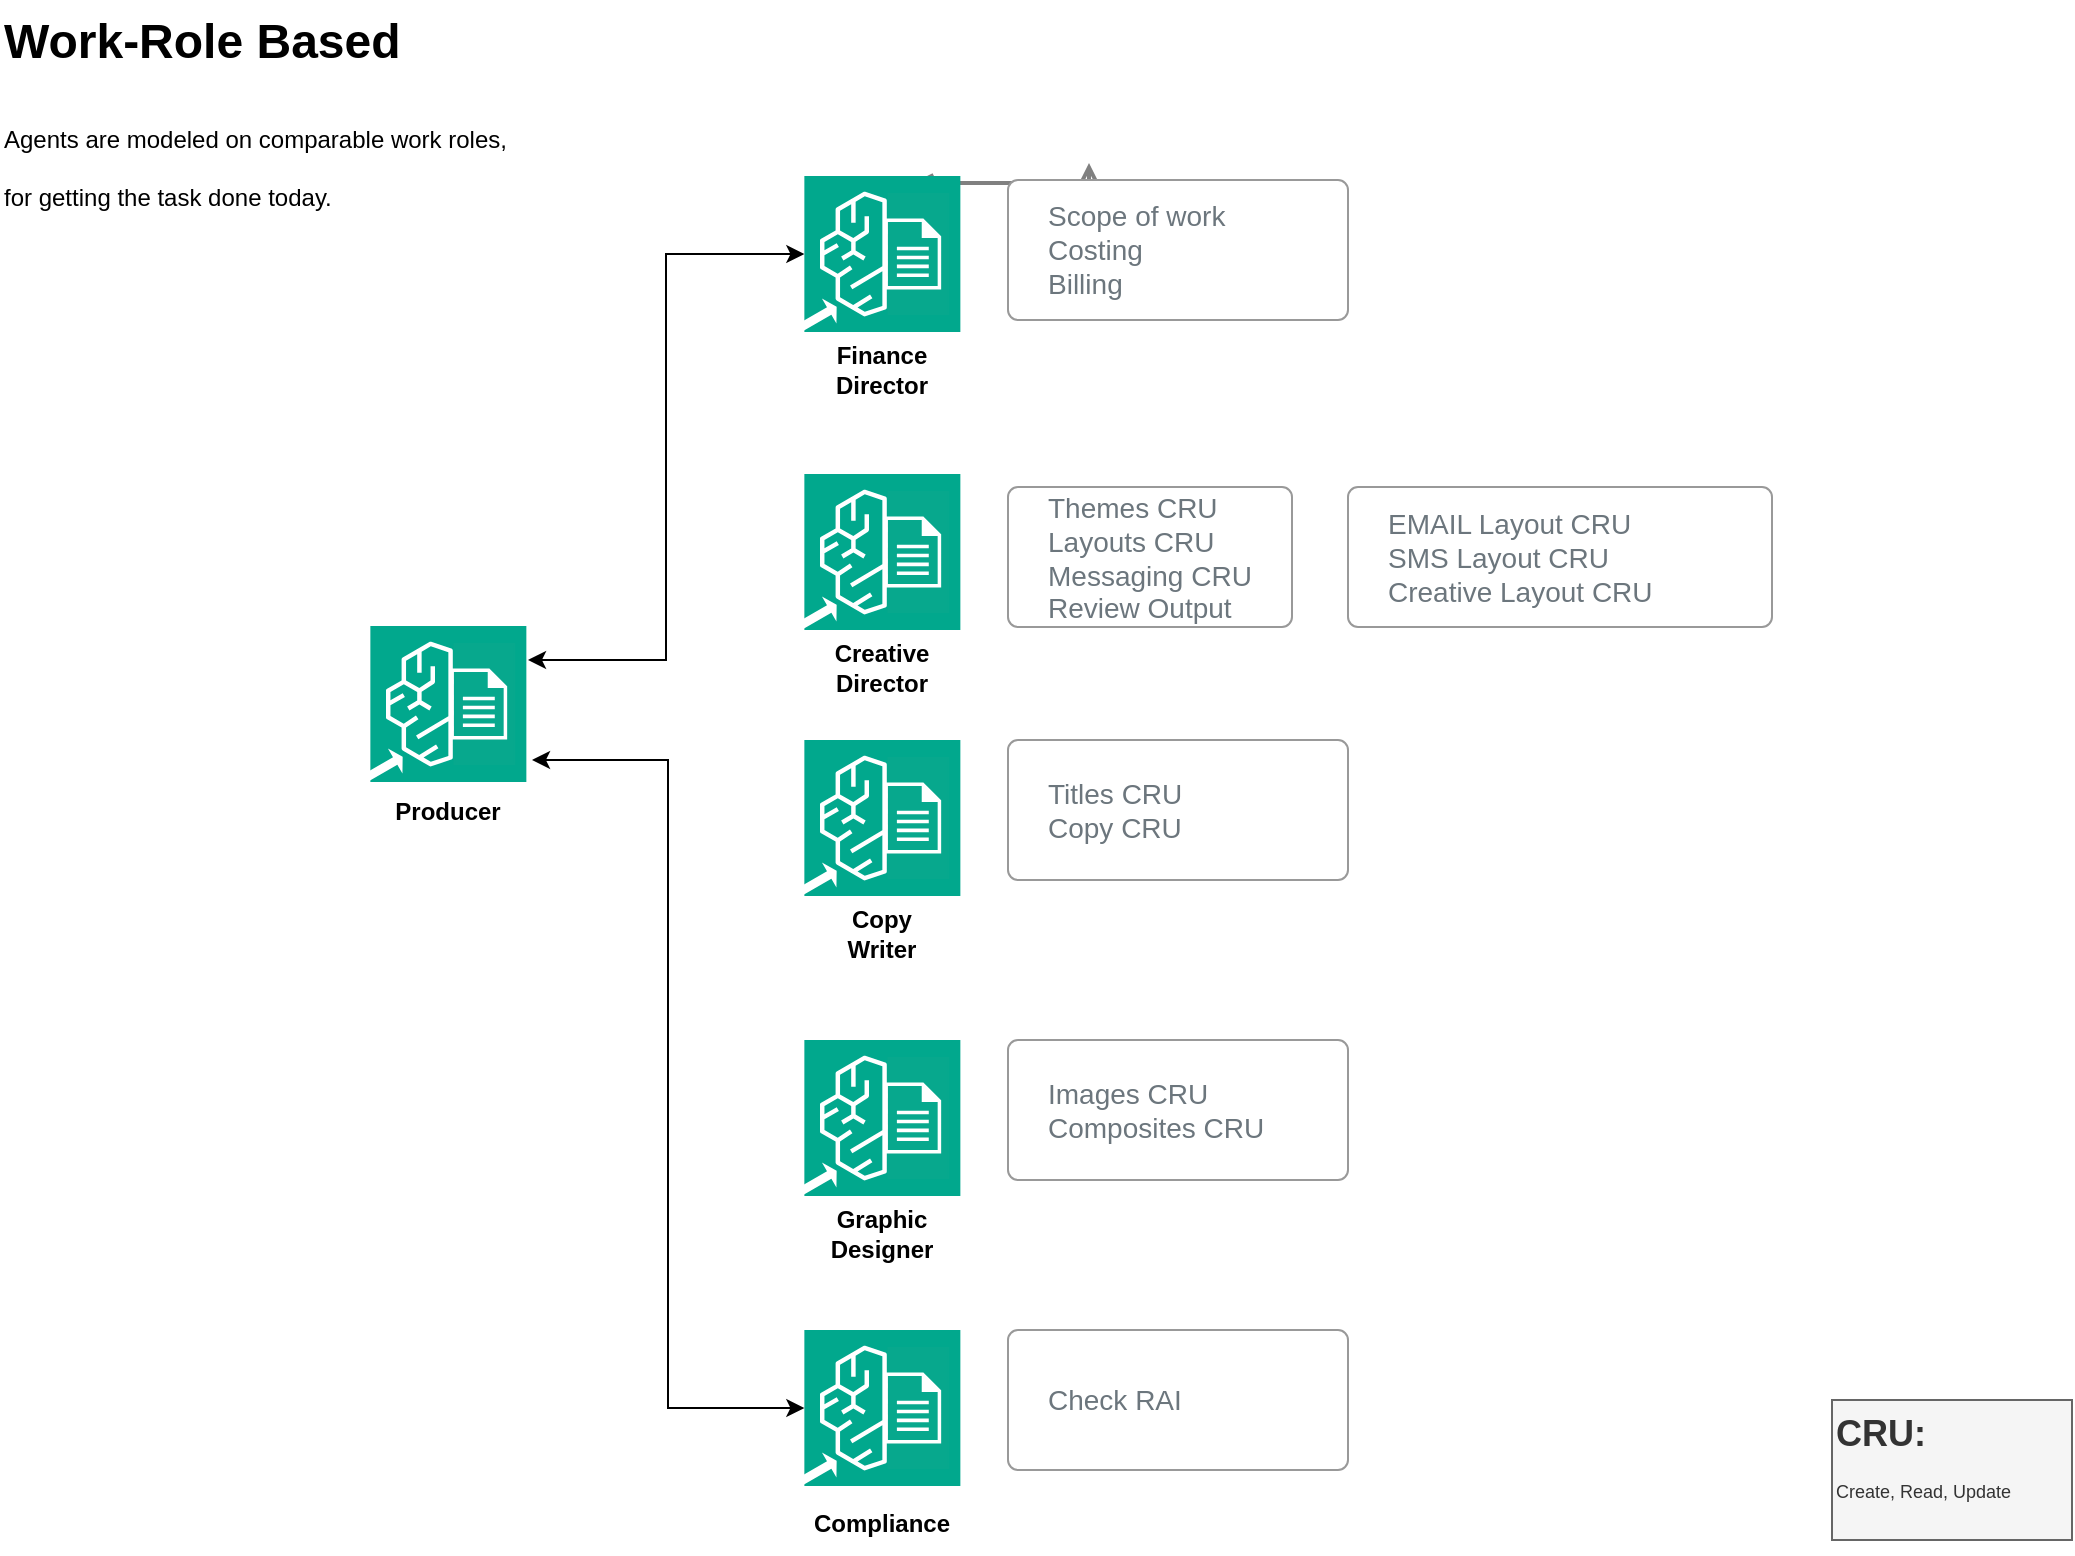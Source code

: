 <mxfile version="26.0.13" pages="2">
  <diagram id="Ht1M8jgEwFfnCIfOTk4-" name="Work-Role-Based">
    <mxGraphModel dx="1119" dy="675" grid="1" gridSize="10" guides="1" tooltips="1" connect="1" arrows="1" fold="1" page="1" pageScale="1" pageWidth="1169" pageHeight="827" math="0" shadow="0">
      <root>
        <mxCell id="0" />
        <mxCell id="1" parent="0" />
        <mxCell id="UEzPUAAOIrF-is8g5C7q-125" style="edgeStyle=orthogonalEdgeStyle;rounded=0;orthogonalLoop=1;jettySize=auto;html=1;startArrow=open;startFill=0;endArrow=open;endFill=0;strokeWidth=2;strokeColor=#808080;" parent="1" target="UEzPUAAOIrF-is8g5C7q-112" edge="1">
          <mxGeometry relative="1" as="geometry">
            <Array as="points">
              <mxPoint x="530.5" y="101.5" />
              <mxPoint x="530.5" y="101.5" />
            </Array>
            <mxPoint x="490.5" y="101.5" as="sourcePoint" />
          </mxGeometry>
        </mxCell>
        <mxCell id="UEzPUAAOIrF-is8g5C7q-143" style="edgeStyle=orthogonalEdgeStyle;rounded=0;orthogonalLoop=1;jettySize=auto;html=1;startArrow=open;startFill=0;endArrow=open;endFill=0;strokeWidth=2;strokeColor=#808080;" parent="1" target="UEzPUAAOIrF-is8g5C7q-112" edge="1">
          <mxGeometry relative="1" as="geometry">
            <mxPoint x="490.5" y="121.5" as="sourcePoint" />
            <mxPoint x="578.5" y="111.5" as="targetPoint" />
            <Array as="points">
              <mxPoint x="530.5" y="121.5" />
              <mxPoint x="530.5" y="121.5" />
            </Array>
          </mxGeometry>
        </mxCell>
        <mxCell id="4PaeEq6nUEPhwIZASsdd-29" value="" style="group" vertex="1" connectable="0" parent="1">
          <mxGeometry x="213.002" y="309" width="84.677" height="151" as="geometry" />
        </mxCell>
        <mxCell id="4PaeEq6nUEPhwIZASsdd-55" value="" style="group" vertex="1" connectable="0" parent="4PaeEq6nUEPhwIZASsdd-29">
          <mxGeometry y="34" width="84.677" height="108" as="geometry" />
        </mxCell>
        <mxCell id="4PaeEq6nUEPhwIZASsdd-13" value="" style="group" vertex="1" connectable="0" parent="4PaeEq6nUEPhwIZASsdd-55">
          <mxGeometry width="84.677" height="82.429" as="geometry" />
        </mxCell>
        <mxCell id="4PaeEq6nUEPhwIZASsdd-1" value="" style="sketch=0;points=[[0,0,0],[0.25,0,0],[0.5,0,0],[0.75,0,0],[1,0,0],[0,1,0],[0.25,1,0],[0.5,1,0],[0.75,1,0],[1,1,0],[0,0.25,0],[0,0.5,0],[0,0.75,0],[1,0.25,0],[1,0.5,0],[1,0.75,0]];outlineConnect=0;fontColor=#232F3E;fillColor=#01A88D;strokeColor=#ffffff;dashed=0;verticalLabelPosition=bottom;verticalAlign=top;align=center;html=1;fontSize=12;fontStyle=0;aspect=fixed;shape=mxgraph.aws4.resourceIcon;resIcon=mxgraph.aws4.bedrock;" vertex="1" parent="4PaeEq6nUEPhwIZASsdd-13">
          <mxGeometry x="6.178" width="78" height="78" as="geometry" />
        </mxCell>
        <mxCell id="4PaeEq6nUEPhwIZASsdd-7" value="" style="rounded=0;whiteSpace=wrap;html=1;strokeColor=light-dark(#07a88d, #ededed);fillColor=light-dark(#07a88d, #ededed);" vertex="1" parent="4PaeEq6nUEPhwIZASsdd-13">
          <mxGeometry x="48.178" y="9" width="30" height="60" as="geometry" />
        </mxCell>
        <mxCell id="4PaeEq6nUEPhwIZASsdd-10" value="" style="sketch=0;aspect=fixed;pointerEvents=1;shadow=0;dashed=0;html=1;strokeColor=none;labelPosition=center;verticalLabelPosition=bottom;verticalAlign=top;align=center;fillColor=#FFFFFF;shape=mxgraph.mscae.enterprise.document" vertex="1" parent="4PaeEq6nUEPhwIZASsdd-13">
          <mxGeometry x="46.178" y="21.25" width="28.4" height="35.5" as="geometry" />
        </mxCell>
        <mxCell id="4PaeEq6nUEPhwIZASsdd-12" value="" style="shape=singleArrow;whiteSpace=wrap;html=1;rotation=-30;strokeColor=none;" vertex="1" parent="4PaeEq6nUEPhwIZASsdd-13">
          <mxGeometry x="2.178" y="63.5" width="21.6" height="14.5" as="geometry" />
        </mxCell>
        <mxCell id="4PaeEq6nUEPhwIZASsdd-27" value="&lt;b&gt;Producer&lt;/b&gt;" style="text;html=1;align=center;verticalAlign=middle;whiteSpace=wrap;rounded=0;" vertex="1" parent="4PaeEq6nUEPhwIZASsdd-55">
          <mxGeometry x="14.998" y="78" width="60" height="30" as="geometry" />
        </mxCell>
        <mxCell id="4PaeEq6nUEPhwIZASsdd-48" value="" style="group" vertex="1" connectable="0" parent="1">
          <mxGeometry x="430.002" y="92" width="84.677" height="151" as="geometry" />
        </mxCell>
        <mxCell id="4PaeEq6nUEPhwIZASsdd-49" value="" style="group" vertex="1" connectable="0" parent="4PaeEq6nUEPhwIZASsdd-48">
          <mxGeometry y="26" width="84.677" height="82.429" as="geometry" />
        </mxCell>
        <mxCell id="4PaeEq6nUEPhwIZASsdd-50" value="" style="sketch=0;points=[[0,0,0],[0.25,0,0],[0.5,0,0],[0.75,0,0],[1,0,0],[0,1,0],[0.25,1,0],[0.5,1,0],[0.75,1,0],[1,1,0],[0,0.25,0],[0,0.5,0],[0,0.75,0],[1,0.25,0],[1,0.5,0],[1,0.75,0]];outlineConnect=0;fontColor=#232F3E;fillColor=#01A88D;strokeColor=#ffffff;dashed=0;verticalLabelPosition=bottom;verticalAlign=top;align=center;html=1;fontSize=12;fontStyle=0;aspect=fixed;shape=mxgraph.aws4.resourceIcon;resIcon=mxgraph.aws4.bedrock;" vertex="1" parent="4PaeEq6nUEPhwIZASsdd-49">
          <mxGeometry x="6.178" width="78" height="78" as="geometry" />
        </mxCell>
        <mxCell id="4PaeEq6nUEPhwIZASsdd-51" value="" style="rounded=0;whiteSpace=wrap;html=1;strokeColor=light-dark(#07a88d, #ededed);fillColor=light-dark(#07a88d, #ededed);" vertex="1" parent="4PaeEq6nUEPhwIZASsdd-49">
          <mxGeometry x="48.178" y="9" width="30" height="60" as="geometry" />
        </mxCell>
        <mxCell id="4PaeEq6nUEPhwIZASsdd-52" value="" style="sketch=0;aspect=fixed;pointerEvents=1;shadow=0;dashed=0;html=1;strokeColor=none;labelPosition=center;verticalLabelPosition=bottom;verticalAlign=top;align=center;fillColor=#FFFFFF;shape=mxgraph.mscae.enterprise.document" vertex="1" parent="4PaeEq6nUEPhwIZASsdd-49">
          <mxGeometry x="46.178" y="21.25" width="28.4" height="35.5" as="geometry" />
        </mxCell>
        <mxCell id="4PaeEq6nUEPhwIZASsdd-53" value="" style="shape=singleArrow;whiteSpace=wrap;html=1;rotation=-30;strokeColor=none;" vertex="1" parent="4PaeEq6nUEPhwIZASsdd-49">
          <mxGeometry x="2.178" y="63.5" width="21.6" height="14.5" as="geometry" />
        </mxCell>
        <mxCell id="4PaeEq6nUEPhwIZASsdd-54" value="&lt;b&gt;Finance&lt;/b&gt;&lt;div&gt;&lt;b&gt;Director&lt;/b&gt;&lt;/div&gt;" style="text;html=1;align=center;verticalAlign=middle;whiteSpace=wrap;rounded=0;" vertex="1" parent="4PaeEq6nUEPhwIZASsdd-48">
          <mxGeometry x="14.998" y="108" width="60" height="30" as="geometry" />
        </mxCell>
        <mxCell id="4PaeEq6nUEPhwIZASsdd-72" value="" style="group" vertex="1" connectable="0" parent="1">
          <mxGeometry x="430.002" y="233" width="84.677" height="151" as="geometry" />
        </mxCell>
        <mxCell id="4PaeEq6nUEPhwIZASsdd-73" value="" style="group" vertex="1" connectable="0" parent="4PaeEq6nUEPhwIZASsdd-72">
          <mxGeometry y="34" width="84.677" height="82.429" as="geometry" />
        </mxCell>
        <mxCell id="4PaeEq6nUEPhwIZASsdd-74" value="" style="sketch=0;points=[[0,0,0],[0.25,0,0],[0.5,0,0],[0.75,0,0],[1,0,0],[0,1,0],[0.25,1,0],[0.5,1,0],[0.75,1,0],[1,1,0],[0,0.25,0],[0,0.5,0],[0,0.75,0],[1,0.25,0],[1,0.5,0],[1,0.75,0]];outlineConnect=0;fontColor=#232F3E;fillColor=#01A88D;strokeColor=#ffffff;dashed=0;verticalLabelPosition=bottom;verticalAlign=top;align=center;html=1;fontSize=12;fontStyle=0;aspect=fixed;shape=mxgraph.aws4.resourceIcon;resIcon=mxgraph.aws4.bedrock;" vertex="1" parent="4PaeEq6nUEPhwIZASsdd-73">
          <mxGeometry x="6.178" width="78" height="78" as="geometry" />
        </mxCell>
        <mxCell id="4PaeEq6nUEPhwIZASsdd-75" value="" style="rounded=0;whiteSpace=wrap;html=1;strokeColor=light-dark(#07a88d, #ededed);fillColor=light-dark(#07a88d, #ededed);" vertex="1" parent="4PaeEq6nUEPhwIZASsdd-73">
          <mxGeometry x="48.178" y="9" width="30" height="60" as="geometry" />
        </mxCell>
        <mxCell id="4PaeEq6nUEPhwIZASsdd-76" value="" style="sketch=0;aspect=fixed;pointerEvents=1;shadow=0;dashed=0;html=1;strokeColor=none;labelPosition=center;verticalLabelPosition=bottom;verticalAlign=top;align=center;fillColor=#FFFFFF;shape=mxgraph.mscae.enterprise.document" vertex="1" parent="4PaeEq6nUEPhwIZASsdd-73">
          <mxGeometry x="46.178" y="21.25" width="28.4" height="35.5" as="geometry" />
        </mxCell>
        <mxCell id="4PaeEq6nUEPhwIZASsdd-77" value="" style="shape=singleArrow;whiteSpace=wrap;html=1;rotation=-30;strokeColor=none;" vertex="1" parent="4PaeEq6nUEPhwIZASsdd-73">
          <mxGeometry x="2.178" y="63.5" width="21.6" height="14.5" as="geometry" />
        </mxCell>
        <mxCell id="4PaeEq6nUEPhwIZASsdd-78" value="&lt;b&gt;Creative&lt;/b&gt;&lt;div&gt;&lt;b&gt;Director&lt;/b&gt;&lt;/div&gt;" style="text;html=1;align=center;verticalAlign=middle;whiteSpace=wrap;rounded=0;" vertex="1" parent="4PaeEq6nUEPhwIZASsdd-72">
          <mxGeometry x="14.998" y="116" width="60" height="30" as="geometry" />
        </mxCell>
        <mxCell id="4PaeEq6nUEPhwIZASsdd-79" value="" style="group" vertex="1" connectable="0" parent="1">
          <mxGeometry x="430.002" y="400" width="84.677" height="82.429" as="geometry" />
        </mxCell>
        <mxCell id="4PaeEq6nUEPhwIZASsdd-80" value="" style="sketch=0;points=[[0,0,0],[0.25,0,0],[0.5,0,0],[0.75,0,0],[1,0,0],[0,1,0],[0.25,1,0],[0.5,1,0],[0.75,1,0],[1,1,0],[0,0.25,0],[0,0.5,0],[0,0.75,0],[1,0.25,0],[1,0.5,0],[1,0.75,0]];outlineConnect=0;fontColor=#232F3E;fillColor=#01A88D;strokeColor=#ffffff;dashed=0;verticalLabelPosition=bottom;verticalAlign=top;align=center;html=1;fontSize=12;fontStyle=0;aspect=fixed;shape=mxgraph.aws4.resourceIcon;resIcon=mxgraph.aws4.bedrock;" vertex="1" parent="4PaeEq6nUEPhwIZASsdd-79">
          <mxGeometry x="6.178" width="78" height="78" as="geometry" />
        </mxCell>
        <mxCell id="4PaeEq6nUEPhwIZASsdd-81" value="" style="rounded=0;whiteSpace=wrap;html=1;strokeColor=light-dark(#07a88d, #ededed);fillColor=light-dark(#07a88d, #ededed);" vertex="1" parent="4PaeEq6nUEPhwIZASsdd-79">
          <mxGeometry x="48.178" y="9" width="30" height="60" as="geometry" />
        </mxCell>
        <mxCell id="4PaeEq6nUEPhwIZASsdd-82" value="" style="sketch=0;aspect=fixed;pointerEvents=1;shadow=0;dashed=0;html=1;strokeColor=none;labelPosition=center;verticalLabelPosition=bottom;verticalAlign=top;align=center;fillColor=#FFFFFF;shape=mxgraph.mscae.enterprise.document" vertex="1" parent="4PaeEq6nUEPhwIZASsdd-79">
          <mxGeometry x="46.178" y="21.25" width="28.4" height="35.5" as="geometry" />
        </mxCell>
        <mxCell id="4PaeEq6nUEPhwIZASsdd-83" value="" style="shape=singleArrow;whiteSpace=wrap;html=1;rotation=-30;strokeColor=none;" vertex="1" parent="4PaeEq6nUEPhwIZASsdd-79">
          <mxGeometry x="2.178" y="63.5" width="21.6" height="14.5" as="geometry" />
        </mxCell>
        <mxCell id="4PaeEq6nUEPhwIZASsdd-84" value="&lt;b&gt;Copy&lt;/b&gt;&lt;div&gt;&lt;b&gt;Writer&lt;/b&gt;&lt;/div&gt;" style="text;html=1;align=center;verticalAlign=middle;whiteSpace=wrap;rounded=0;" vertex="1" parent="1">
          <mxGeometry x="445" y="482" width="60" height="30" as="geometry" />
        </mxCell>
        <mxCell id="4PaeEq6nUEPhwIZASsdd-85" value="" style="group" vertex="1" connectable="0" parent="1">
          <mxGeometry x="430.002" y="550" width="84.677" height="82.429" as="geometry" />
        </mxCell>
        <mxCell id="4PaeEq6nUEPhwIZASsdd-86" value="" style="sketch=0;points=[[0,0,0],[0.25,0,0],[0.5,0,0],[0.75,0,0],[1,0,0],[0,1,0],[0.25,1,0],[0.5,1,0],[0.75,1,0],[1,1,0],[0,0.25,0],[0,0.5,0],[0,0.75,0],[1,0.25,0],[1,0.5,0],[1,0.75,0]];outlineConnect=0;fontColor=#232F3E;fillColor=#01A88D;strokeColor=#ffffff;dashed=0;verticalLabelPosition=bottom;verticalAlign=top;align=center;html=1;fontSize=12;fontStyle=0;aspect=fixed;shape=mxgraph.aws4.resourceIcon;resIcon=mxgraph.aws4.bedrock;" vertex="1" parent="4PaeEq6nUEPhwIZASsdd-85">
          <mxGeometry x="6.178" width="78" height="78" as="geometry" />
        </mxCell>
        <mxCell id="4PaeEq6nUEPhwIZASsdd-87" value="" style="rounded=0;whiteSpace=wrap;html=1;strokeColor=light-dark(#07a88d, #ededed);fillColor=light-dark(#07a88d, #ededed);" vertex="1" parent="4PaeEq6nUEPhwIZASsdd-85">
          <mxGeometry x="48.178" y="9" width="30" height="60" as="geometry" />
        </mxCell>
        <mxCell id="4PaeEq6nUEPhwIZASsdd-88" value="" style="sketch=0;aspect=fixed;pointerEvents=1;shadow=0;dashed=0;html=1;strokeColor=none;labelPosition=center;verticalLabelPosition=bottom;verticalAlign=top;align=center;fillColor=#FFFFFF;shape=mxgraph.mscae.enterprise.document" vertex="1" parent="4PaeEq6nUEPhwIZASsdd-85">
          <mxGeometry x="46.178" y="21.25" width="28.4" height="35.5" as="geometry" />
        </mxCell>
        <mxCell id="4PaeEq6nUEPhwIZASsdd-89" value="" style="shape=singleArrow;whiteSpace=wrap;html=1;rotation=-30;strokeColor=none;" vertex="1" parent="4PaeEq6nUEPhwIZASsdd-85">
          <mxGeometry x="2.178" y="63.5" width="21.6" height="14.5" as="geometry" />
        </mxCell>
        <mxCell id="4PaeEq6nUEPhwIZASsdd-90" value="&lt;b&gt;Graphic&lt;/b&gt;&lt;div&gt;&lt;b&gt;Designer&lt;/b&gt;&lt;/div&gt;" style="text;html=1;align=center;verticalAlign=middle;whiteSpace=wrap;rounded=0;" vertex="1" parent="1">
          <mxGeometry x="445" y="632" width="60" height="30" as="geometry" />
        </mxCell>
        <mxCell id="4PaeEq6nUEPhwIZASsdd-91" value="&lt;div&gt;Themes CRU&lt;/div&gt;&lt;div&gt;Layouts CRU&lt;/div&gt;&lt;div&gt;Messaging CRU&lt;/div&gt;&lt;div&gt;Review Output&lt;/div&gt;" style="html=1;shadow=0;dashed=0;shape=mxgraph.bootstrap.rrect;rSize=5;strokeColor=#999999;strokeWidth=1;fillColor=#FFFFFF;fontColor=#6C767D;whiteSpace=wrap;align=left;verticalAlign=middle;spacingLeft=10;fontSize=14;spacing=10;" vertex="1" parent="1">
          <mxGeometry x="538" y="273.5" width="142" height="70" as="geometry" />
        </mxCell>
        <mxCell id="4PaeEq6nUEPhwIZASsdd-92" value="&lt;div&gt;Titles CRU&lt;/div&gt;&lt;div&gt;Copy CRU&lt;/div&gt;" style="html=1;shadow=0;dashed=0;shape=mxgraph.bootstrap.rrect;rSize=5;strokeColor=#999999;strokeWidth=1;fillColor=#FFFFFF;fontColor=#6C767D;whiteSpace=wrap;align=left;verticalAlign=middle;spacingLeft=10;fontSize=14;spacing=10;" vertex="1" parent="1">
          <mxGeometry x="538" y="400" width="170" height="70" as="geometry" />
        </mxCell>
        <mxCell id="4PaeEq6nUEPhwIZASsdd-93" value="&lt;div&gt;Images CRU&lt;/div&gt;&lt;div&gt;Composites CRU&lt;/div&gt;" style="html=1;shadow=0;dashed=0;shape=mxgraph.bootstrap.rrect;rSize=5;strokeColor=#999999;strokeWidth=1;fillColor=#FFFFFF;fontColor=#6C767D;whiteSpace=wrap;align=left;verticalAlign=middle;spacingLeft=10;fontSize=14;spacing=10;" vertex="1" parent="1">
          <mxGeometry x="538" y="550" width="170" height="70" as="geometry" />
        </mxCell>
        <mxCell id="4PaeEq6nUEPhwIZASsdd-94" value="&lt;div&gt;&lt;span style=&quot;background-color: transparent; color: light-dark(rgb(108, 118, 125), rgb(131, 139, 145));&quot;&gt;Scope of work&lt;/span&gt;&lt;/div&gt;&lt;div&gt;Costing&lt;/div&gt;&lt;div&gt;Billing&lt;/div&gt;" style="html=1;shadow=0;dashed=0;shape=mxgraph.bootstrap.rrect;rSize=5;strokeColor=#999999;strokeWidth=1;fillColor=#FFFFFF;fontColor=#6C767D;whiteSpace=wrap;align=left;verticalAlign=middle;spacingLeft=10;fontSize=14;spacing=10;" vertex="1" parent="1">
          <mxGeometry x="538" y="120" width="170" height="70" as="geometry" />
        </mxCell>
        <mxCell id="4PaeEq6nUEPhwIZASsdd-95" value="" style="group" vertex="1" connectable="0" parent="1">
          <mxGeometry x="430.002" y="695" width="84.677" height="82.429" as="geometry" />
        </mxCell>
        <mxCell id="4PaeEq6nUEPhwIZASsdd-96" value="" style="sketch=0;points=[[0,0,0],[0.25,0,0],[0.5,0,0],[0.75,0,0],[1,0,0],[0,1,0],[0.25,1,0],[0.5,1,0],[0.75,1,0],[1,1,0],[0,0.25,0],[0,0.5,0],[0,0.75,0],[1,0.25,0],[1,0.5,0],[1,0.75,0]];outlineConnect=0;fontColor=#232F3E;fillColor=#01A88D;strokeColor=#ffffff;dashed=0;verticalLabelPosition=bottom;verticalAlign=top;align=center;html=1;fontSize=12;fontStyle=0;aspect=fixed;shape=mxgraph.aws4.resourceIcon;resIcon=mxgraph.aws4.bedrock;" vertex="1" parent="4PaeEq6nUEPhwIZASsdd-95">
          <mxGeometry x="6.178" width="78" height="78" as="geometry" />
        </mxCell>
        <mxCell id="4PaeEq6nUEPhwIZASsdd-97" value="" style="rounded=0;whiteSpace=wrap;html=1;strokeColor=light-dark(#07a88d, #ededed);fillColor=light-dark(#07a88d, #ededed);" vertex="1" parent="4PaeEq6nUEPhwIZASsdd-95">
          <mxGeometry x="48.178" y="9" width="30" height="60" as="geometry" />
        </mxCell>
        <mxCell id="4PaeEq6nUEPhwIZASsdd-98" value="" style="sketch=0;aspect=fixed;pointerEvents=1;shadow=0;dashed=0;html=1;strokeColor=none;labelPosition=center;verticalLabelPosition=bottom;verticalAlign=top;align=center;fillColor=#FFFFFF;shape=mxgraph.mscae.enterprise.document" vertex="1" parent="4PaeEq6nUEPhwIZASsdd-95">
          <mxGeometry x="46.178" y="21.25" width="28.4" height="35.5" as="geometry" />
        </mxCell>
        <mxCell id="4PaeEq6nUEPhwIZASsdd-99" value="" style="shape=singleArrow;whiteSpace=wrap;html=1;rotation=-30;strokeColor=none;" vertex="1" parent="4PaeEq6nUEPhwIZASsdd-95">
          <mxGeometry x="2.178" y="63.5" width="21.6" height="14.5" as="geometry" />
        </mxCell>
        <mxCell id="4PaeEq6nUEPhwIZASsdd-100" value="&lt;b&gt;Compliance&lt;/b&gt;" style="text;html=1;align=center;verticalAlign=middle;whiteSpace=wrap;rounded=0;" vertex="1" parent="1">
          <mxGeometry x="445" y="777" width="60" height="30" as="geometry" />
        </mxCell>
        <mxCell id="4PaeEq6nUEPhwIZASsdd-101" value="&lt;div&gt;&lt;span style=&quot;background-color: transparent; color: light-dark(rgb(108, 118, 125), rgb(131, 139, 145));&quot;&gt;Check RAI&lt;/span&gt;&lt;/div&gt;" style="html=1;shadow=0;dashed=0;shape=mxgraph.bootstrap.rrect;rSize=5;strokeColor=#999999;strokeWidth=1;fillColor=#FFFFFF;fontColor=#6C767D;whiteSpace=wrap;align=left;verticalAlign=middle;spacingLeft=10;fontSize=14;spacing=10;" vertex="1" parent="1">
          <mxGeometry x="538" y="695" width="170" height="70" as="geometry" />
        </mxCell>
        <mxCell id="4PaeEq6nUEPhwIZASsdd-111" value="" style="endArrow=classic;startArrow=classic;html=1;rounded=0;entryX=0;entryY=0.5;entryDx=0;entryDy=0;entryPerimeter=0;edgeStyle=elbowEdgeStyle;" edge="1" parent="1" target="4PaeEq6nUEPhwIZASsdd-50">
          <mxGeometry width="50" height="50" relative="1" as="geometry">
            <mxPoint x="298" y="360" as="sourcePoint" />
            <mxPoint x="347.68" y="334" as="targetPoint" />
          </mxGeometry>
        </mxCell>
        <mxCell id="4PaeEq6nUEPhwIZASsdd-112" value="" style="endArrow=classic;startArrow=classic;html=1;rounded=0;entryX=0;entryY=0.5;entryDx=0;entryDy=0;entryPerimeter=0;edgeStyle=elbowEdgeStyle;" edge="1" parent="1" target="4PaeEq6nUEPhwIZASsdd-96">
          <mxGeometry width="50" height="50" relative="1" as="geometry">
            <mxPoint x="300" y="410" as="sourcePoint" />
            <mxPoint x="446" y="175" as="targetPoint" />
          </mxGeometry>
        </mxCell>
        <mxCell id="_E9wzaONKfAI1mVDBS3--1" value="&lt;div&gt;EMAIL Layout CRU&lt;/div&gt;&lt;div&gt;SMS Layout CRU&lt;/div&gt;&lt;div&gt;Creative Layout CRU&lt;/div&gt;" style="html=1;shadow=0;dashed=0;shape=mxgraph.bootstrap.rrect;rSize=5;strokeColor=#999999;strokeWidth=1;fillColor=#FFFFFF;fontColor=#6C767D;whiteSpace=wrap;align=left;verticalAlign=middle;spacingLeft=10;fontSize=14;spacing=10;" vertex="1" parent="1">
          <mxGeometry x="708" y="273.5" width="212" height="70" as="geometry" />
        </mxCell>
        <mxCell id="NmozRz58iUKH3hlLvKfs-1" value="&lt;h1 style=&quot;margin-top: 0px;&quot;&gt;CRU:&lt;/h1&gt;&lt;p&gt;Create, Read, Update&lt;/p&gt;" style="text;html=1;whiteSpace=wrap;overflow=hidden;rounded=0;fontSize=9;fillColor=#f5f5f5;fontColor=#333333;strokeColor=#666666;" vertex="1" parent="1">
          <mxGeometry x="950" y="730" width="120" height="70" as="geometry" />
        </mxCell>
        <mxCell id="NmozRz58iUKH3hlLvKfs-3" value="&lt;h1 style=&quot;margin-top: 0px;&quot;&gt;&lt;span style=&quot;background-color: transparent; color: light-dark(rgb(0, 0, 0), rgb(255, 255, 255));&quot;&gt;Work-Role Based&amp;nbsp;&lt;/span&gt;&lt;/h1&gt;&lt;h1 style=&quot;margin-top: 0px;&quot;&gt;&lt;span style=&quot;font-size: 12px; font-weight: 400;&quot;&gt;Agents are modeled on comparable work roles, for getting the task done today.&lt;/span&gt;&lt;/h1&gt;" style="text;html=1;whiteSpace=wrap;overflow=hidden;rounded=0;" vertex="1" parent="1">
          <mxGeometry x="34" y="30" width="267" height="120" as="geometry" />
        </mxCell>
      </root>
    </mxGraphModel>
  </diagram>
  <diagram name="Task-Based" id="yrOGy-PMVz8treLItYeu">
    <mxGraphModel dx="1268" dy="765" grid="1" gridSize="10" guides="1" tooltips="1" connect="1" arrows="1" fold="1" page="1" pageScale="1" pageWidth="1169" pageHeight="827" math="0" shadow="0">
      <root>
        <mxCell id="jLcgx9po8h9tuZct2p5I-0" />
        <mxCell id="jLcgx9po8h9tuZct2p5I-1" parent="jLcgx9po8h9tuZct2p5I-0" />
        <mxCell id="jLcgx9po8h9tuZct2p5I-2" style="edgeStyle=orthogonalEdgeStyle;rounded=0;orthogonalLoop=1;jettySize=auto;html=1;startArrow=open;startFill=0;endArrow=open;endFill=0;strokeWidth=2;strokeColor=#808080;" edge="1" parent="jLcgx9po8h9tuZct2p5I-1">
          <mxGeometry relative="1" as="geometry">
            <Array as="points">
              <mxPoint x="530.5" y="101.5" />
              <mxPoint x="530.5" y="101.5" />
            </Array>
            <mxPoint x="490.5" y="101.5" as="sourcePoint" />
          </mxGeometry>
        </mxCell>
        <mxCell id="jLcgx9po8h9tuZct2p5I-4" value="" style="group" vertex="1" connectable="0" parent="jLcgx9po8h9tuZct2p5I-1">
          <mxGeometry x="213.002" y="309" width="84.677" height="151" as="geometry" />
        </mxCell>
        <mxCell id="jLcgx9po8h9tuZct2p5I-5" value="" style="group" vertex="1" connectable="0" parent="jLcgx9po8h9tuZct2p5I-4">
          <mxGeometry y="34" width="84.677" height="108" as="geometry" />
        </mxCell>
        <mxCell id="jLcgx9po8h9tuZct2p5I-6" value="" style="group" vertex="1" connectable="0" parent="jLcgx9po8h9tuZct2p5I-5">
          <mxGeometry width="84.677" height="82.429" as="geometry" />
        </mxCell>
        <mxCell id="jLcgx9po8h9tuZct2p5I-7" value="" style="sketch=0;points=[[0,0,0],[0.25,0,0],[0.5,0,0],[0.75,0,0],[1,0,0],[0,1,0],[0.25,1,0],[0.5,1,0],[0.75,1,0],[1,1,0],[0,0.25,0],[0,0.5,0],[0,0.75,0],[1,0.25,0],[1,0.5,0],[1,0.75,0]];outlineConnect=0;fontColor=#232F3E;fillColor=#01A88D;strokeColor=#ffffff;dashed=0;verticalLabelPosition=bottom;verticalAlign=top;align=center;html=1;fontSize=12;fontStyle=0;aspect=fixed;shape=mxgraph.aws4.resourceIcon;resIcon=mxgraph.aws4.bedrock;" vertex="1" parent="jLcgx9po8h9tuZct2p5I-6">
          <mxGeometry x="6.178" width="78" height="78" as="geometry" />
        </mxCell>
        <mxCell id="jLcgx9po8h9tuZct2p5I-8" value="" style="rounded=0;whiteSpace=wrap;html=1;strokeColor=light-dark(#07a88d, #ededed);fillColor=light-dark(#07a88d, #ededed);" vertex="1" parent="jLcgx9po8h9tuZct2p5I-6">
          <mxGeometry x="48.178" y="9" width="30" height="60" as="geometry" />
        </mxCell>
        <mxCell id="jLcgx9po8h9tuZct2p5I-9" value="" style="sketch=0;aspect=fixed;pointerEvents=1;shadow=0;dashed=0;html=1;strokeColor=none;labelPosition=center;verticalLabelPosition=bottom;verticalAlign=top;align=center;fillColor=#FFFFFF;shape=mxgraph.mscae.enterprise.document" vertex="1" parent="jLcgx9po8h9tuZct2p5I-6">
          <mxGeometry x="46.178" y="21.25" width="28.4" height="35.5" as="geometry" />
        </mxCell>
        <mxCell id="jLcgx9po8h9tuZct2p5I-10" value="" style="shape=singleArrow;whiteSpace=wrap;html=1;rotation=-30;strokeColor=none;" vertex="1" parent="jLcgx9po8h9tuZct2p5I-6">
          <mxGeometry x="2.178" y="63.5" width="21.6" height="14.5" as="geometry" />
        </mxCell>
        <mxCell id="jLcgx9po8h9tuZct2p5I-11" value="&lt;b&gt;Orchestrator&lt;/b&gt;" style="text;html=1;align=center;verticalAlign=middle;whiteSpace=wrap;rounded=0;" vertex="1" parent="jLcgx9po8h9tuZct2p5I-5">
          <mxGeometry x="14.998" y="78" width="60" height="30" as="geometry" />
        </mxCell>
        <mxCell id="jLcgx9po8h9tuZct2p5I-12" value="" style="group" vertex="1" connectable="0" parent="jLcgx9po8h9tuZct2p5I-1">
          <mxGeometry x="430.002" y="92" width="84.677" height="151" as="geometry" />
        </mxCell>
        <mxCell id="jLcgx9po8h9tuZct2p5I-13" value="" style="group" vertex="1" connectable="0" parent="jLcgx9po8h9tuZct2p5I-12">
          <mxGeometry y="26" width="84.677" height="82.429" as="geometry" />
        </mxCell>
        <mxCell id="jLcgx9po8h9tuZct2p5I-14" value="" style="sketch=0;points=[[0,0,0],[0.25,0,0],[0.5,0,0],[0.75,0,0],[1,0,0],[0,1,0],[0.25,1,0],[0.5,1,0],[0.75,1,0],[1,1,0],[0,0.25,0],[0,0.5,0],[0,0.75,0],[1,0.25,0],[1,0.5,0],[1,0.75,0]];outlineConnect=0;fontColor=#232F3E;fillColor=#01A88D;strokeColor=#ffffff;dashed=0;verticalLabelPosition=bottom;verticalAlign=top;align=center;html=1;fontSize=12;fontStyle=0;aspect=fixed;shape=mxgraph.aws4.resourceIcon;resIcon=mxgraph.aws4.bedrock;" vertex="1" parent="jLcgx9po8h9tuZct2p5I-13">
          <mxGeometry x="6.178" width="78" height="78" as="geometry" />
        </mxCell>
        <mxCell id="jLcgx9po8h9tuZct2p5I-15" value="" style="rounded=0;whiteSpace=wrap;html=1;strokeColor=light-dark(#07a88d, #ededed);fillColor=light-dark(#07a88d, #ededed);" vertex="1" parent="jLcgx9po8h9tuZct2p5I-13">
          <mxGeometry x="48.178" y="9" width="30" height="60" as="geometry" />
        </mxCell>
        <mxCell id="jLcgx9po8h9tuZct2p5I-16" value="" style="sketch=0;aspect=fixed;pointerEvents=1;shadow=0;dashed=0;html=1;strokeColor=none;labelPosition=center;verticalLabelPosition=bottom;verticalAlign=top;align=center;fillColor=#FFFFFF;shape=mxgraph.mscae.enterprise.document" vertex="1" parent="jLcgx9po8h9tuZct2p5I-13">
          <mxGeometry x="46.178" y="21.25" width="28.4" height="35.5" as="geometry" />
        </mxCell>
        <mxCell id="jLcgx9po8h9tuZct2p5I-17" value="" style="shape=singleArrow;whiteSpace=wrap;html=1;rotation=-30;strokeColor=none;" vertex="1" parent="jLcgx9po8h9tuZct2p5I-13">
          <mxGeometry x="2.178" y="63.5" width="21.6" height="14.5" as="geometry" />
        </mxCell>
        <mxCell id="jLcgx9po8h9tuZct2p5I-18" value="&lt;b&gt;Theme&lt;/b&gt;" style="text;html=1;align=center;verticalAlign=middle;whiteSpace=wrap;rounded=0;" vertex="1" parent="jLcgx9po8h9tuZct2p5I-12">
          <mxGeometry x="14.998" y="108" width="60" height="30" as="geometry" />
        </mxCell>
        <mxCell id="jLcgx9po8h9tuZct2p5I-19" value="" style="group" vertex="1" connectable="0" parent="jLcgx9po8h9tuZct2p5I-1">
          <mxGeometry x="430.002" y="233" width="84.677" height="151" as="geometry" />
        </mxCell>
        <mxCell id="jLcgx9po8h9tuZct2p5I-20" value="" style="group" vertex="1" connectable="0" parent="jLcgx9po8h9tuZct2p5I-19">
          <mxGeometry y="34" width="84.677" height="82.429" as="geometry" />
        </mxCell>
        <mxCell id="jLcgx9po8h9tuZct2p5I-21" value="" style="sketch=0;points=[[0,0,0],[0.25,0,0],[0.5,0,0],[0.75,0,0],[1,0,0],[0,1,0],[0.25,1,0],[0.5,1,0],[0.75,1,0],[1,1,0],[0,0.25,0],[0,0.5,0],[0,0.75,0],[1,0.25,0],[1,0.5,0],[1,0.75,0]];outlineConnect=0;fontColor=#232F3E;fillColor=#01A88D;strokeColor=#ffffff;dashed=0;verticalLabelPosition=bottom;verticalAlign=top;align=center;html=1;fontSize=12;fontStyle=0;aspect=fixed;shape=mxgraph.aws4.resourceIcon;resIcon=mxgraph.aws4.bedrock;" vertex="1" parent="jLcgx9po8h9tuZct2p5I-20">
          <mxGeometry x="6.178" width="78" height="78" as="geometry" />
        </mxCell>
        <mxCell id="jLcgx9po8h9tuZct2p5I-22" value="" style="rounded=0;whiteSpace=wrap;html=1;strokeColor=light-dark(#07a88d, #ededed);fillColor=light-dark(#07a88d, #ededed);" vertex="1" parent="jLcgx9po8h9tuZct2p5I-20">
          <mxGeometry x="48.178" y="9" width="30" height="60" as="geometry" />
        </mxCell>
        <mxCell id="jLcgx9po8h9tuZct2p5I-23" value="" style="sketch=0;aspect=fixed;pointerEvents=1;shadow=0;dashed=0;html=1;strokeColor=none;labelPosition=center;verticalLabelPosition=bottom;verticalAlign=top;align=center;fillColor=#FFFFFF;shape=mxgraph.mscae.enterprise.document" vertex="1" parent="jLcgx9po8h9tuZct2p5I-20">
          <mxGeometry x="46.178" y="21.25" width="28.4" height="35.5" as="geometry" />
        </mxCell>
        <mxCell id="jLcgx9po8h9tuZct2p5I-24" value="" style="shape=singleArrow;whiteSpace=wrap;html=1;rotation=-30;strokeColor=none;" vertex="1" parent="jLcgx9po8h9tuZct2p5I-20">
          <mxGeometry x="2.178" y="63.5" width="21.6" height="14.5" as="geometry" />
        </mxCell>
        <mxCell id="jLcgx9po8h9tuZct2p5I-25" value="&lt;b&gt;Email&lt;/b&gt;" style="text;html=1;align=center;verticalAlign=middle;whiteSpace=wrap;rounded=0;" vertex="1" parent="jLcgx9po8h9tuZct2p5I-19">
          <mxGeometry x="14.998" y="116" width="60" height="30" as="geometry" />
        </mxCell>
        <mxCell id="jLcgx9po8h9tuZct2p5I-26" value="" style="group" vertex="1" connectable="0" parent="jLcgx9po8h9tuZct2p5I-1">
          <mxGeometry x="430.002" y="400" width="84.677" height="82.429" as="geometry" />
        </mxCell>
        <mxCell id="jLcgx9po8h9tuZct2p5I-27" value="" style="sketch=0;points=[[0,0,0],[0.25,0,0],[0.5,0,0],[0.75,0,0],[1,0,0],[0,1,0],[0.25,1,0],[0.5,1,0],[0.75,1,0],[1,1,0],[0,0.25,0],[0,0.5,0],[0,0.75,0],[1,0.25,0],[1,0.5,0],[1,0.75,0]];outlineConnect=0;fontColor=#232F3E;fillColor=#01A88D;strokeColor=#ffffff;dashed=0;verticalLabelPosition=bottom;verticalAlign=top;align=center;html=1;fontSize=12;fontStyle=0;aspect=fixed;shape=mxgraph.aws4.resourceIcon;resIcon=mxgraph.aws4.bedrock;" vertex="1" parent="jLcgx9po8h9tuZct2p5I-26">
          <mxGeometry x="6.178" width="78" height="78" as="geometry" />
        </mxCell>
        <mxCell id="jLcgx9po8h9tuZct2p5I-28" value="" style="rounded=0;whiteSpace=wrap;html=1;strokeColor=light-dark(#07a88d, #ededed);fillColor=light-dark(#07a88d, #ededed);" vertex="1" parent="jLcgx9po8h9tuZct2p5I-26">
          <mxGeometry x="48.178" y="9" width="30" height="60" as="geometry" />
        </mxCell>
        <mxCell id="jLcgx9po8h9tuZct2p5I-29" value="" style="sketch=0;aspect=fixed;pointerEvents=1;shadow=0;dashed=0;html=1;strokeColor=none;labelPosition=center;verticalLabelPosition=bottom;verticalAlign=top;align=center;fillColor=#FFFFFF;shape=mxgraph.mscae.enterprise.document" vertex="1" parent="jLcgx9po8h9tuZct2p5I-26">
          <mxGeometry x="46.178" y="21.25" width="28.4" height="35.5" as="geometry" />
        </mxCell>
        <mxCell id="jLcgx9po8h9tuZct2p5I-30" value="" style="shape=singleArrow;whiteSpace=wrap;html=1;rotation=-30;strokeColor=none;" vertex="1" parent="jLcgx9po8h9tuZct2p5I-26">
          <mxGeometry x="2.178" y="63.5" width="21.6" height="14.5" as="geometry" />
        </mxCell>
        <mxCell id="jLcgx9po8h9tuZct2p5I-31" value="&lt;b&gt;SMS&lt;/b&gt;" style="text;html=1;align=center;verticalAlign=middle;whiteSpace=wrap;rounded=0;" vertex="1" parent="jLcgx9po8h9tuZct2p5I-1">
          <mxGeometry x="445" y="482" width="60" height="30" as="geometry" />
        </mxCell>
        <mxCell id="jLcgx9po8h9tuZct2p5I-32" value="" style="group" vertex="1" connectable="0" parent="jLcgx9po8h9tuZct2p5I-1">
          <mxGeometry x="430.002" y="550" width="84.677" height="82.429" as="geometry" />
        </mxCell>
        <mxCell id="jLcgx9po8h9tuZct2p5I-33" value="" style="sketch=0;points=[[0,0,0],[0.25,0,0],[0.5,0,0],[0.75,0,0],[1,0,0],[0,1,0],[0.25,1,0],[0.5,1,0],[0.75,1,0],[1,1,0],[0,0.25,0],[0,0.5,0],[0,0.75,0],[1,0.25,0],[1,0.5,0],[1,0.75,0]];outlineConnect=0;fontColor=#232F3E;fillColor=#01A88D;strokeColor=#ffffff;dashed=0;verticalLabelPosition=bottom;verticalAlign=top;align=center;html=1;fontSize=12;fontStyle=0;aspect=fixed;shape=mxgraph.aws4.resourceIcon;resIcon=mxgraph.aws4.bedrock;" vertex="1" parent="jLcgx9po8h9tuZct2p5I-32">
          <mxGeometry x="6.178" width="78" height="78" as="geometry" />
        </mxCell>
        <mxCell id="jLcgx9po8h9tuZct2p5I-34" value="" style="rounded=0;whiteSpace=wrap;html=1;strokeColor=light-dark(#07a88d, #ededed);fillColor=light-dark(#07a88d, #ededed);" vertex="1" parent="jLcgx9po8h9tuZct2p5I-32">
          <mxGeometry x="48.178" y="9" width="30" height="60" as="geometry" />
        </mxCell>
        <mxCell id="jLcgx9po8h9tuZct2p5I-35" value="" style="sketch=0;aspect=fixed;pointerEvents=1;shadow=0;dashed=0;html=1;strokeColor=none;labelPosition=center;verticalLabelPosition=bottom;verticalAlign=top;align=center;fillColor=#FFFFFF;shape=mxgraph.mscae.enterprise.document" vertex="1" parent="jLcgx9po8h9tuZct2p5I-32">
          <mxGeometry x="46.178" y="21.25" width="28.4" height="35.5" as="geometry" />
        </mxCell>
        <mxCell id="jLcgx9po8h9tuZct2p5I-36" value="" style="shape=singleArrow;whiteSpace=wrap;html=1;rotation=-30;strokeColor=none;" vertex="1" parent="jLcgx9po8h9tuZct2p5I-32">
          <mxGeometry x="2.178" y="63.5" width="21.6" height="14.5" as="geometry" />
        </mxCell>
        <mxCell id="jLcgx9po8h9tuZct2p5I-37" value="&lt;b&gt;Creative&lt;/b&gt;" style="text;html=1;align=center;verticalAlign=middle;whiteSpace=wrap;rounded=0;" vertex="1" parent="jLcgx9po8h9tuZct2p5I-1">
          <mxGeometry x="445" y="632" width="60" height="30" as="geometry" />
        </mxCell>
        <mxCell id="jLcgx9po8h9tuZct2p5I-38" value="&lt;div&gt;Email CRU&lt;/div&gt;" style="html=1;shadow=0;dashed=0;shape=mxgraph.bootstrap.rrect;rSize=5;strokeColor=#999999;strokeWidth=1;fillColor=#FFFFFF;fontColor=#6C767D;whiteSpace=wrap;align=left;verticalAlign=middle;spacingLeft=10;fontSize=14;spacing=10;" vertex="1" parent="jLcgx9po8h9tuZct2p5I-1">
          <mxGeometry x="538" y="273.5" width="170" height="70" as="geometry" />
        </mxCell>
        <mxCell id="jLcgx9po8h9tuZct2p5I-39" value="&lt;div&gt;SMS CRU&lt;/div&gt;" style="html=1;shadow=0;dashed=0;shape=mxgraph.bootstrap.rrect;rSize=5;strokeColor=#999999;strokeWidth=1;fillColor=#FFFFFF;fontColor=#6C767D;whiteSpace=wrap;align=left;verticalAlign=middle;spacingLeft=10;fontSize=14;spacing=10;" vertex="1" parent="jLcgx9po8h9tuZct2p5I-1">
          <mxGeometry x="538" y="400" width="170" height="70" as="geometry" />
        </mxCell>
        <mxCell id="jLcgx9po8h9tuZct2p5I-40" value="&lt;div&gt;Creative CRU&lt;/div&gt;" style="html=1;shadow=0;dashed=0;shape=mxgraph.bootstrap.rrect;rSize=5;strokeColor=#999999;strokeWidth=1;fillColor=#FFFFFF;fontColor=#6C767D;whiteSpace=wrap;align=left;verticalAlign=middle;spacingLeft=10;fontSize=14;spacing=10;" vertex="1" parent="jLcgx9po8h9tuZct2p5I-1">
          <mxGeometry x="538" y="550" width="170" height="70" as="geometry" />
        </mxCell>
        <mxCell id="jLcgx9po8h9tuZct2p5I-41" value="&lt;div&gt;Theme CRU&lt;/div&gt;" style="html=1;shadow=0;dashed=0;shape=mxgraph.bootstrap.rrect;rSize=5;strokeColor=#999999;strokeWidth=1;fillColor=#FFFFFF;fontColor=#6C767D;whiteSpace=wrap;align=left;verticalAlign=middle;spacingLeft=10;fontSize=14;spacing=10;" vertex="1" parent="jLcgx9po8h9tuZct2p5I-1">
          <mxGeometry x="538" y="120" width="170" height="70" as="geometry" />
        </mxCell>
        <mxCell id="jLcgx9po8h9tuZct2p5I-42" value="" style="group" vertex="1" connectable="0" parent="jLcgx9po8h9tuZct2p5I-1">
          <mxGeometry x="430.002" y="695" width="84.677" height="82.429" as="geometry" />
        </mxCell>
        <mxCell id="jLcgx9po8h9tuZct2p5I-43" value="" style="sketch=0;points=[[0,0,0],[0.25,0,0],[0.5,0,0],[0.75,0,0],[1,0,0],[0,1,0],[0.25,1,0],[0.5,1,0],[0.75,1,0],[1,1,0],[0,0.25,0],[0,0.5,0],[0,0.75,0],[1,0.25,0],[1,0.5,0],[1,0.75,0]];outlineConnect=0;fontColor=#232F3E;fillColor=#01A88D;strokeColor=#ffffff;dashed=0;verticalLabelPosition=bottom;verticalAlign=top;align=center;html=1;fontSize=12;fontStyle=0;aspect=fixed;shape=mxgraph.aws4.resourceIcon;resIcon=mxgraph.aws4.bedrock;" vertex="1" parent="jLcgx9po8h9tuZct2p5I-42">
          <mxGeometry x="6.178" width="78" height="78" as="geometry" />
        </mxCell>
        <mxCell id="jLcgx9po8h9tuZct2p5I-44" value="" style="rounded=0;whiteSpace=wrap;html=1;strokeColor=light-dark(#07a88d, #ededed);fillColor=light-dark(#07a88d, #ededed);" vertex="1" parent="jLcgx9po8h9tuZct2p5I-42">
          <mxGeometry x="48.178" y="9" width="30" height="60" as="geometry" />
        </mxCell>
        <mxCell id="jLcgx9po8h9tuZct2p5I-45" value="" style="sketch=0;aspect=fixed;pointerEvents=1;shadow=0;dashed=0;html=1;strokeColor=none;labelPosition=center;verticalLabelPosition=bottom;verticalAlign=top;align=center;fillColor=#FFFFFF;shape=mxgraph.mscae.enterprise.document" vertex="1" parent="jLcgx9po8h9tuZct2p5I-42">
          <mxGeometry x="46.178" y="21.25" width="28.4" height="35.5" as="geometry" />
        </mxCell>
        <mxCell id="jLcgx9po8h9tuZct2p5I-46" value="" style="shape=singleArrow;whiteSpace=wrap;html=1;rotation=-30;strokeColor=none;" vertex="1" parent="jLcgx9po8h9tuZct2p5I-42">
          <mxGeometry x="2.178" y="63.5" width="21.6" height="14.5" as="geometry" />
        </mxCell>
        <mxCell id="jLcgx9po8h9tuZct2p5I-47" value="&lt;b&gt;Validation&lt;/b&gt;" style="text;html=1;align=center;verticalAlign=middle;whiteSpace=wrap;rounded=0;" vertex="1" parent="jLcgx9po8h9tuZct2p5I-1">
          <mxGeometry x="445" y="777" width="60" height="30" as="geometry" />
        </mxCell>
        <mxCell id="jLcgx9po8h9tuZct2p5I-48" value="&lt;div&gt;&lt;span style=&quot;background-color: transparent; color: light-dark(rgb(108, 118, 125), rgb(131, 139, 145));&quot;&gt;Check RAI&lt;/span&gt;&lt;/div&gt;" style="html=1;shadow=0;dashed=0;shape=mxgraph.bootstrap.rrect;rSize=5;strokeColor=#999999;strokeWidth=1;fillColor=#FFFFFF;fontColor=#6C767D;whiteSpace=wrap;align=left;verticalAlign=middle;spacingLeft=10;fontSize=14;spacing=10;" vertex="1" parent="jLcgx9po8h9tuZct2p5I-1">
          <mxGeometry x="538" y="695" width="170" height="70" as="geometry" />
        </mxCell>
        <mxCell id="jLcgx9po8h9tuZct2p5I-49" value="" style="endArrow=classic;startArrow=classic;html=1;rounded=0;entryX=0;entryY=0.5;entryDx=0;entryDy=0;entryPerimeter=0;edgeStyle=elbowEdgeStyle;" edge="1" parent="jLcgx9po8h9tuZct2p5I-1" target="jLcgx9po8h9tuZct2p5I-14">
          <mxGeometry width="50" height="50" relative="1" as="geometry">
            <mxPoint x="298" y="360" as="sourcePoint" />
            <mxPoint x="347.68" y="334" as="targetPoint" />
          </mxGeometry>
        </mxCell>
        <mxCell id="jLcgx9po8h9tuZct2p5I-50" value="" style="endArrow=classic;startArrow=classic;html=1;rounded=0;entryX=0;entryY=0.5;entryDx=0;entryDy=0;entryPerimeter=0;edgeStyle=elbowEdgeStyle;" edge="1" parent="jLcgx9po8h9tuZct2p5I-1" target="jLcgx9po8h9tuZct2p5I-43">
          <mxGeometry width="50" height="50" relative="1" as="geometry">
            <mxPoint x="300" y="410" as="sourcePoint" />
            <mxPoint x="446" y="175" as="targetPoint" />
          </mxGeometry>
        </mxCell>
        <mxCell id="KF-vhpq07rnsVOtcSYVg-0" value="" style="group" vertex="1" connectable="0" parent="jLcgx9po8h9tuZct2p5I-1">
          <mxGeometry x="810.002" y="164.79" width="84.677" height="151" as="geometry" />
        </mxCell>
        <mxCell id="KF-vhpq07rnsVOtcSYVg-1" value="" style="group" vertex="1" connectable="0" parent="KF-vhpq07rnsVOtcSYVg-0">
          <mxGeometry y="26" width="84.677" height="82.429" as="geometry" />
        </mxCell>
        <mxCell id="KF-vhpq07rnsVOtcSYVg-2" value="" style="sketch=0;points=[[0,0,0],[0.25,0,0],[0.5,0,0],[0.75,0,0],[1,0,0],[0,1,0],[0.25,1,0],[0.5,1,0],[0.75,1,0],[1,1,0],[0,0.25,0],[0,0.5,0],[0,0.75,0],[1,0.25,0],[1,0.5,0],[1,0.75,0]];outlineConnect=0;fontColor=#232F3E;fillColor=#01A88D;strokeColor=#ffffff;dashed=0;verticalLabelPosition=bottom;verticalAlign=top;align=center;html=1;fontSize=12;fontStyle=0;aspect=fixed;shape=mxgraph.aws4.resourceIcon;resIcon=mxgraph.aws4.bedrock;" vertex="1" parent="KF-vhpq07rnsVOtcSYVg-1">
          <mxGeometry x="6.178" width="78" height="78" as="geometry" />
        </mxCell>
        <mxCell id="KF-vhpq07rnsVOtcSYVg-3" value="" style="rounded=0;whiteSpace=wrap;html=1;strokeColor=light-dark(#07a88d, #ededed);fillColor=light-dark(#07a88d, #ededed);" vertex="1" parent="KF-vhpq07rnsVOtcSYVg-1">
          <mxGeometry x="48.178" y="9" width="30" height="60" as="geometry" />
        </mxCell>
        <mxCell id="KF-vhpq07rnsVOtcSYVg-4" value="" style="sketch=0;aspect=fixed;pointerEvents=1;shadow=0;dashed=0;html=1;strokeColor=none;labelPosition=center;verticalLabelPosition=bottom;verticalAlign=top;align=center;fillColor=#FFFFFF;shape=mxgraph.mscae.enterprise.document" vertex="1" parent="KF-vhpq07rnsVOtcSYVg-1">
          <mxGeometry x="46.178" y="21.25" width="28.4" height="35.5" as="geometry" />
        </mxCell>
        <mxCell id="KF-vhpq07rnsVOtcSYVg-5" value="" style="shape=singleArrow;whiteSpace=wrap;html=1;rotation=-30;strokeColor=none;" vertex="1" parent="KF-vhpq07rnsVOtcSYVg-1">
          <mxGeometry x="2.178" y="63.5" width="21.6" height="14.5" as="geometry" />
        </mxCell>
        <mxCell id="KF-vhpq07rnsVOtcSYVg-6" value="&lt;b&gt;Text&lt;/b&gt;" style="text;html=1;align=center;verticalAlign=middle;whiteSpace=wrap;rounded=0;" vertex="1" parent="KF-vhpq07rnsVOtcSYVg-0">
          <mxGeometry x="14.998" y="108" width="60" height="30" as="geometry" />
        </mxCell>
        <mxCell id="KF-vhpq07rnsVOtcSYVg-7" value="" style="group" vertex="1" connectable="0" parent="jLcgx9po8h9tuZct2p5I-1">
          <mxGeometry x="810.002" y="305.79" width="84.677" height="151" as="geometry" />
        </mxCell>
        <mxCell id="KF-vhpq07rnsVOtcSYVg-8" value="" style="group" vertex="1" connectable="0" parent="KF-vhpq07rnsVOtcSYVg-7">
          <mxGeometry y="34" width="84.677" height="82.429" as="geometry" />
        </mxCell>
        <mxCell id="KF-vhpq07rnsVOtcSYVg-9" value="" style="sketch=0;points=[[0,0,0],[0.25,0,0],[0.5,0,0],[0.75,0,0],[1,0,0],[0,1,0],[0.25,1,0],[0.5,1,0],[0.75,1,0],[1,1,0],[0,0.25,0],[0,0.5,0],[0,0.75,0],[1,0.25,0],[1,0.5,0],[1,0.75,0]];outlineConnect=0;fontColor=#232F3E;fillColor=#01A88D;strokeColor=#ffffff;dashed=0;verticalLabelPosition=bottom;verticalAlign=top;align=center;html=1;fontSize=12;fontStyle=0;aspect=fixed;shape=mxgraph.aws4.resourceIcon;resIcon=mxgraph.aws4.bedrock;" vertex="1" parent="KF-vhpq07rnsVOtcSYVg-8">
          <mxGeometry x="6.178" width="78" height="78" as="geometry" />
        </mxCell>
        <mxCell id="KF-vhpq07rnsVOtcSYVg-10" value="" style="rounded=0;whiteSpace=wrap;html=1;strokeColor=light-dark(#07a88d, #ededed);fillColor=light-dark(#07a88d, #ededed);" vertex="1" parent="KF-vhpq07rnsVOtcSYVg-8">
          <mxGeometry x="48.178" y="9" width="30" height="60" as="geometry" />
        </mxCell>
        <mxCell id="KF-vhpq07rnsVOtcSYVg-11" value="" style="sketch=0;aspect=fixed;pointerEvents=1;shadow=0;dashed=0;html=1;strokeColor=none;labelPosition=center;verticalLabelPosition=bottom;verticalAlign=top;align=center;fillColor=#FFFFFF;shape=mxgraph.mscae.enterprise.document" vertex="1" parent="KF-vhpq07rnsVOtcSYVg-8">
          <mxGeometry x="46.178" y="21.25" width="28.4" height="35.5" as="geometry" />
        </mxCell>
        <mxCell id="KF-vhpq07rnsVOtcSYVg-12" value="" style="shape=singleArrow;whiteSpace=wrap;html=1;rotation=-30;strokeColor=none;" vertex="1" parent="KF-vhpq07rnsVOtcSYVg-8">
          <mxGeometry x="2.178" y="63.5" width="21.6" height="14.5" as="geometry" />
        </mxCell>
        <mxCell id="KF-vhpq07rnsVOtcSYVg-13" value="&lt;b&gt;Image&lt;/b&gt;" style="text;html=1;align=center;verticalAlign=middle;whiteSpace=wrap;rounded=0;" vertex="1" parent="KF-vhpq07rnsVOtcSYVg-7">
          <mxGeometry x="14.998" y="116" width="60" height="30" as="geometry" />
        </mxCell>
        <mxCell id="KF-vhpq07rnsVOtcSYVg-14" value="" style="group" vertex="1" connectable="0" parent="jLcgx9po8h9tuZct2p5I-1">
          <mxGeometry x="810.002" y="472.79" width="84.677" height="82.429" as="geometry" />
        </mxCell>
        <mxCell id="KF-vhpq07rnsVOtcSYVg-15" value="" style="sketch=0;points=[[0,0,0],[0.25,0,0],[0.5,0,0],[0.75,0,0],[1,0,0],[0,1,0],[0.25,1,0],[0.5,1,0],[0.75,1,0],[1,1,0],[0,0.25,0],[0,0.5,0],[0,0.75,0],[1,0.25,0],[1,0.5,0],[1,0.75,0]];outlineConnect=0;fontColor=#232F3E;fillColor=#01A88D;strokeColor=#ffffff;dashed=0;verticalLabelPosition=bottom;verticalAlign=top;align=center;html=1;fontSize=12;fontStyle=0;aspect=fixed;shape=mxgraph.aws4.resourceIcon;resIcon=mxgraph.aws4.bedrock;" vertex="1" parent="KF-vhpq07rnsVOtcSYVg-14">
          <mxGeometry x="6.178" width="78" height="78" as="geometry" />
        </mxCell>
        <mxCell id="KF-vhpq07rnsVOtcSYVg-16" value="" style="rounded=0;whiteSpace=wrap;html=1;strokeColor=light-dark(#07a88d, #ededed);fillColor=light-dark(#07a88d, #ededed);" vertex="1" parent="KF-vhpq07rnsVOtcSYVg-14">
          <mxGeometry x="48.178" y="9" width="30" height="60" as="geometry" />
        </mxCell>
        <mxCell id="KF-vhpq07rnsVOtcSYVg-17" value="" style="sketch=0;aspect=fixed;pointerEvents=1;shadow=0;dashed=0;html=1;strokeColor=none;labelPosition=center;verticalLabelPosition=bottom;verticalAlign=top;align=center;fillColor=#FFFFFF;shape=mxgraph.mscae.enterprise.document" vertex="1" parent="KF-vhpq07rnsVOtcSYVg-14">
          <mxGeometry x="46.178" y="21.25" width="28.4" height="35.5" as="geometry" />
        </mxCell>
        <mxCell id="KF-vhpq07rnsVOtcSYVg-18" value="" style="shape=singleArrow;whiteSpace=wrap;html=1;rotation=-30;strokeColor=none;" vertex="1" parent="KF-vhpq07rnsVOtcSYVg-14">
          <mxGeometry x="2.178" y="63.5" width="21.6" height="14.5" as="geometry" />
        </mxCell>
        <mxCell id="KF-vhpq07rnsVOtcSYVg-19" value="" style="group" vertex="1" connectable="0" parent="jLcgx9po8h9tuZct2p5I-1">
          <mxGeometry x="810.002" y="622.79" width="84.677" height="82.429" as="geometry" />
        </mxCell>
        <mxCell id="KF-vhpq07rnsVOtcSYVg-20" value="" style="sketch=0;points=[[0,0,0],[0.25,0,0],[0.5,0,0],[0.75,0,0],[1,0,0],[0,1,0],[0.25,1,0],[0.5,1,0],[0.75,1,0],[1,1,0],[0,0.25,0],[0,0.5,0],[0,0.75,0],[1,0.25,0],[1,0.5,0],[1,0.75,0]];outlineConnect=0;fontColor=#232F3E;fillColor=#01A88D;strokeColor=#ffffff;dashed=0;verticalLabelPosition=bottom;verticalAlign=top;align=center;html=1;fontSize=12;fontStyle=0;aspect=fixed;shape=mxgraph.aws4.resourceIcon;resIcon=mxgraph.aws4.bedrock;" vertex="1" parent="KF-vhpq07rnsVOtcSYVg-19">
          <mxGeometry x="6.178" width="78" height="78" as="geometry" />
        </mxCell>
        <mxCell id="KF-vhpq07rnsVOtcSYVg-21" value="" style="rounded=0;whiteSpace=wrap;html=1;strokeColor=light-dark(#07a88d, #ededed);fillColor=light-dark(#07a88d, #ededed);" vertex="1" parent="KF-vhpq07rnsVOtcSYVg-19">
          <mxGeometry x="48.178" y="9" width="30" height="60" as="geometry" />
        </mxCell>
        <mxCell id="KF-vhpq07rnsVOtcSYVg-22" value="" style="sketch=0;aspect=fixed;pointerEvents=1;shadow=0;dashed=0;html=1;strokeColor=none;labelPosition=center;verticalLabelPosition=bottom;verticalAlign=top;align=center;fillColor=#FFFFFF;shape=mxgraph.mscae.enterprise.document" vertex="1" parent="KF-vhpq07rnsVOtcSYVg-19">
          <mxGeometry x="46.178" y="21.25" width="28.4" height="35.5" as="geometry" />
        </mxCell>
        <mxCell id="KF-vhpq07rnsVOtcSYVg-23" value="" style="shape=singleArrow;whiteSpace=wrap;html=1;rotation=-30;strokeColor=none;" vertex="1" parent="KF-vhpq07rnsVOtcSYVg-19">
          <mxGeometry x="2.178" y="63.5" width="21.6" height="14.5" as="geometry" />
        </mxCell>
        <mxCell id="KF-vhpq07rnsVOtcSYVg-24" value="&lt;div&gt;Image CRU&lt;/div&gt;" style="html=1;shadow=0;dashed=0;shape=mxgraph.bootstrap.rrect;rSize=5;strokeColor=#999999;strokeWidth=1;fillColor=#FFFFFF;fontColor=#6C767D;whiteSpace=wrap;align=left;verticalAlign=middle;spacingLeft=10;fontSize=14;spacing=10;" vertex="1" parent="jLcgx9po8h9tuZct2p5I-1">
          <mxGeometry x="918" y="346.29" width="170" height="70" as="geometry" />
        </mxCell>
        <mxCell id="KF-vhpq07rnsVOtcSYVg-25" value="&lt;div&gt;Video CRU&lt;/div&gt;" style="html=1;shadow=0;dashed=0;shape=mxgraph.bootstrap.rrect;rSize=5;strokeColor=#999999;strokeWidth=1;fillColor=#FFFFFF;fontColor=#6C767D;whiteSpace=wrap;align=left;verticalAlign=middle;spacingLeft=10;fontSize=14;spacing=10;" vertex="1" parent="jLcgx9po8h9tuZct2p5I-1">
          <mxGeometry x="918" y="472.79" width="170" height="70" as="geometry" />
        </mxCell>
        <mxCell id="KF-vhpq07rnsVOtcSYVg-26" value="&lt;div&gt;Layout CRU&lt;/div&gt;" style="html=1;shadow=0;dashed=0;shape=mxgraph.bootstrap.rrect;rSize=5;strokeColor=#999999;strokeWidth=1;fillColor=#FFFFFF;fontColor=#6C767D;whiteSpace=wrap;align=left;verticalAlign=middle;spacingLeft=10;fontSize=14;spacing=10;" vertex="1" parent="jLcgx9po8h9tuZct2p5I-1">
          <mxGeometry x="918" y="622.79" width="170" height="70" as="geometry" />
        </mxCell>
        <mxCell id="KF-vhpq07rnsVOtcSYVg-27" value="&lt;div&gt;Text CRU&lt;/div&gt;" style="html=1;shadow=0;dashed=0;shape=mxgraph.bootstrap.rrect;rSize=5;strokeColor=#999999;strokeWidth=1;fillColor=#FFFFFF;fontColor=#6C767D;whiteSpace=wrap;align=left;verticalAlign=middle;spacingLeft=10;fontSize=14;spacing=10;" vertex="1" parent="jLcgx9po8h9tuZct2p5I-1">
          <mxGeometry x="918" y="192.79" width="170" height="70" as="geometry" />
        </mxCell>
        <mxCell id="KF-vhpq07rnsVOtcSYVg-28" value="&lt;b&gt;Video&lt;/b&gt;" style="text;html=1;align=center;verticalAlign=middle;whiteSpace=wrap;rounded=0;" vertex="1" parent="jLcgx9po8h9tuZct2p5I-1">
          <mxGeometry x="822.34" y="555.22" width="60" height="30" as="geometry" />
        </mxCell>
        <mxCell id="KF-vhpq07rnsVOtcSYVg-29" value="&lt;b&gt;Layout&lt;/b&gt;" style="text;html=1;align=center;verticalAlign=middle;whiteSpace=wrap;rounded=0;" vertex="1" parent="jLcgx9po8h9tuZct2p5I-1">
          <mxGeometry x="822.34" y="705.22" width="60" height="30" as="geometry" />
        </mxCell>
        <mxCell id="KF-vhpq07rnsVOtcSYVg-30" value="&lt;h1 style=&quot;margin-top: 0px;&quot;&gt;CRU:&lt;/h1&gt;&lt;p&gt;Create, Read, Update&lt;/p&gt;" style="text;html=1;whiteSpace=wrap;overflow=hidden;rounded=0;fontSize=9;fillColor=#f5f5f5;fontColor=#333333;strokeColor=#666666;" vertex="1" parent="jLcgx9po8h9tuZct2p5I-1">
          <mxGeometry x="950" y="730" width="120" height="70" as="geometry" />
        </mxCell>
        <mxCell id="pkPh6vuk9SfSAycgCz99-0" value="&lt;h1 style=&quot;margin-top: 0px;&quot;&gt;&lt;span style=&quot;background-color: transparent; color: light-dark(rgb(0, 0, 0), rgb(255, 255, 255));&quot;&gt;Task Based&amp;nbsp;&lt;/span&gt;&lt;/h1&gt;&lt;h1 style=&quot;margin-top: 0px;&quot;&gt;&lt;span style=&quot;font-size: 12px; font-weight: 400;&quot;&gt;Agents are modeled on the tasks that need to be performed to get the work done.&lt;/span&gt;&lt;/h1&gt;" style="text;html=1;whiteSpace=wrap;overflow=hidden;rounded=0;" vertex="1" parent="jLcgx9po8h9tuZct2p5I-1">
          <mxGeometry x="34" y="30" width="267" height="120" as="geometry" />
        </mxCell>
        <mxCell id="pkPh6vuk9SfSAycgCz99-1" value="" style="endArrow=classic;startArrow=classic;html=1;rounded=0;edgeStyle=elbowEdgeStyle;" edge="1" parent="jLcgx9po8h9tuZct2p5I-1" source="jLcgx9po8h9tuZct2p5I-7">
          <mxGeometry width="50" height="50" relative="1" as="geometry">
            <mxPoint x="300" y="367" as="sourcePoint" />
            <mxPoint x="810" y="230" as="targetPoint" />
            <Array as="points">
              <mxPoint x="400" y="300" />
            </Array>
          </mxGeometry>
        </mxCell>
        <mxCell id="pkPh6vuk9SfSAycgCz99-2" value="" style="endArrow=classic;startArrow=classic;html=1;rounded=0;edgeStyle=elbowEdgeStyle;" edge="1" parent="jLcgx9po8h9tuZct2p5I-1">
          <mxGeometry width="50" height="50" relative="1" as="geometry">
            <mxPoint x="300" y="400" as="sourcePoint" />
            <mxPoint x="810" y="660" as="targetPoint" />
            <Array as="points">
              <mxPoint x="400" y="460" />
            </Array>
          </mxGeometry>
        </mxCell>
      </root>
    </mxGraphModel>
  </diagram>
</mxfile>
